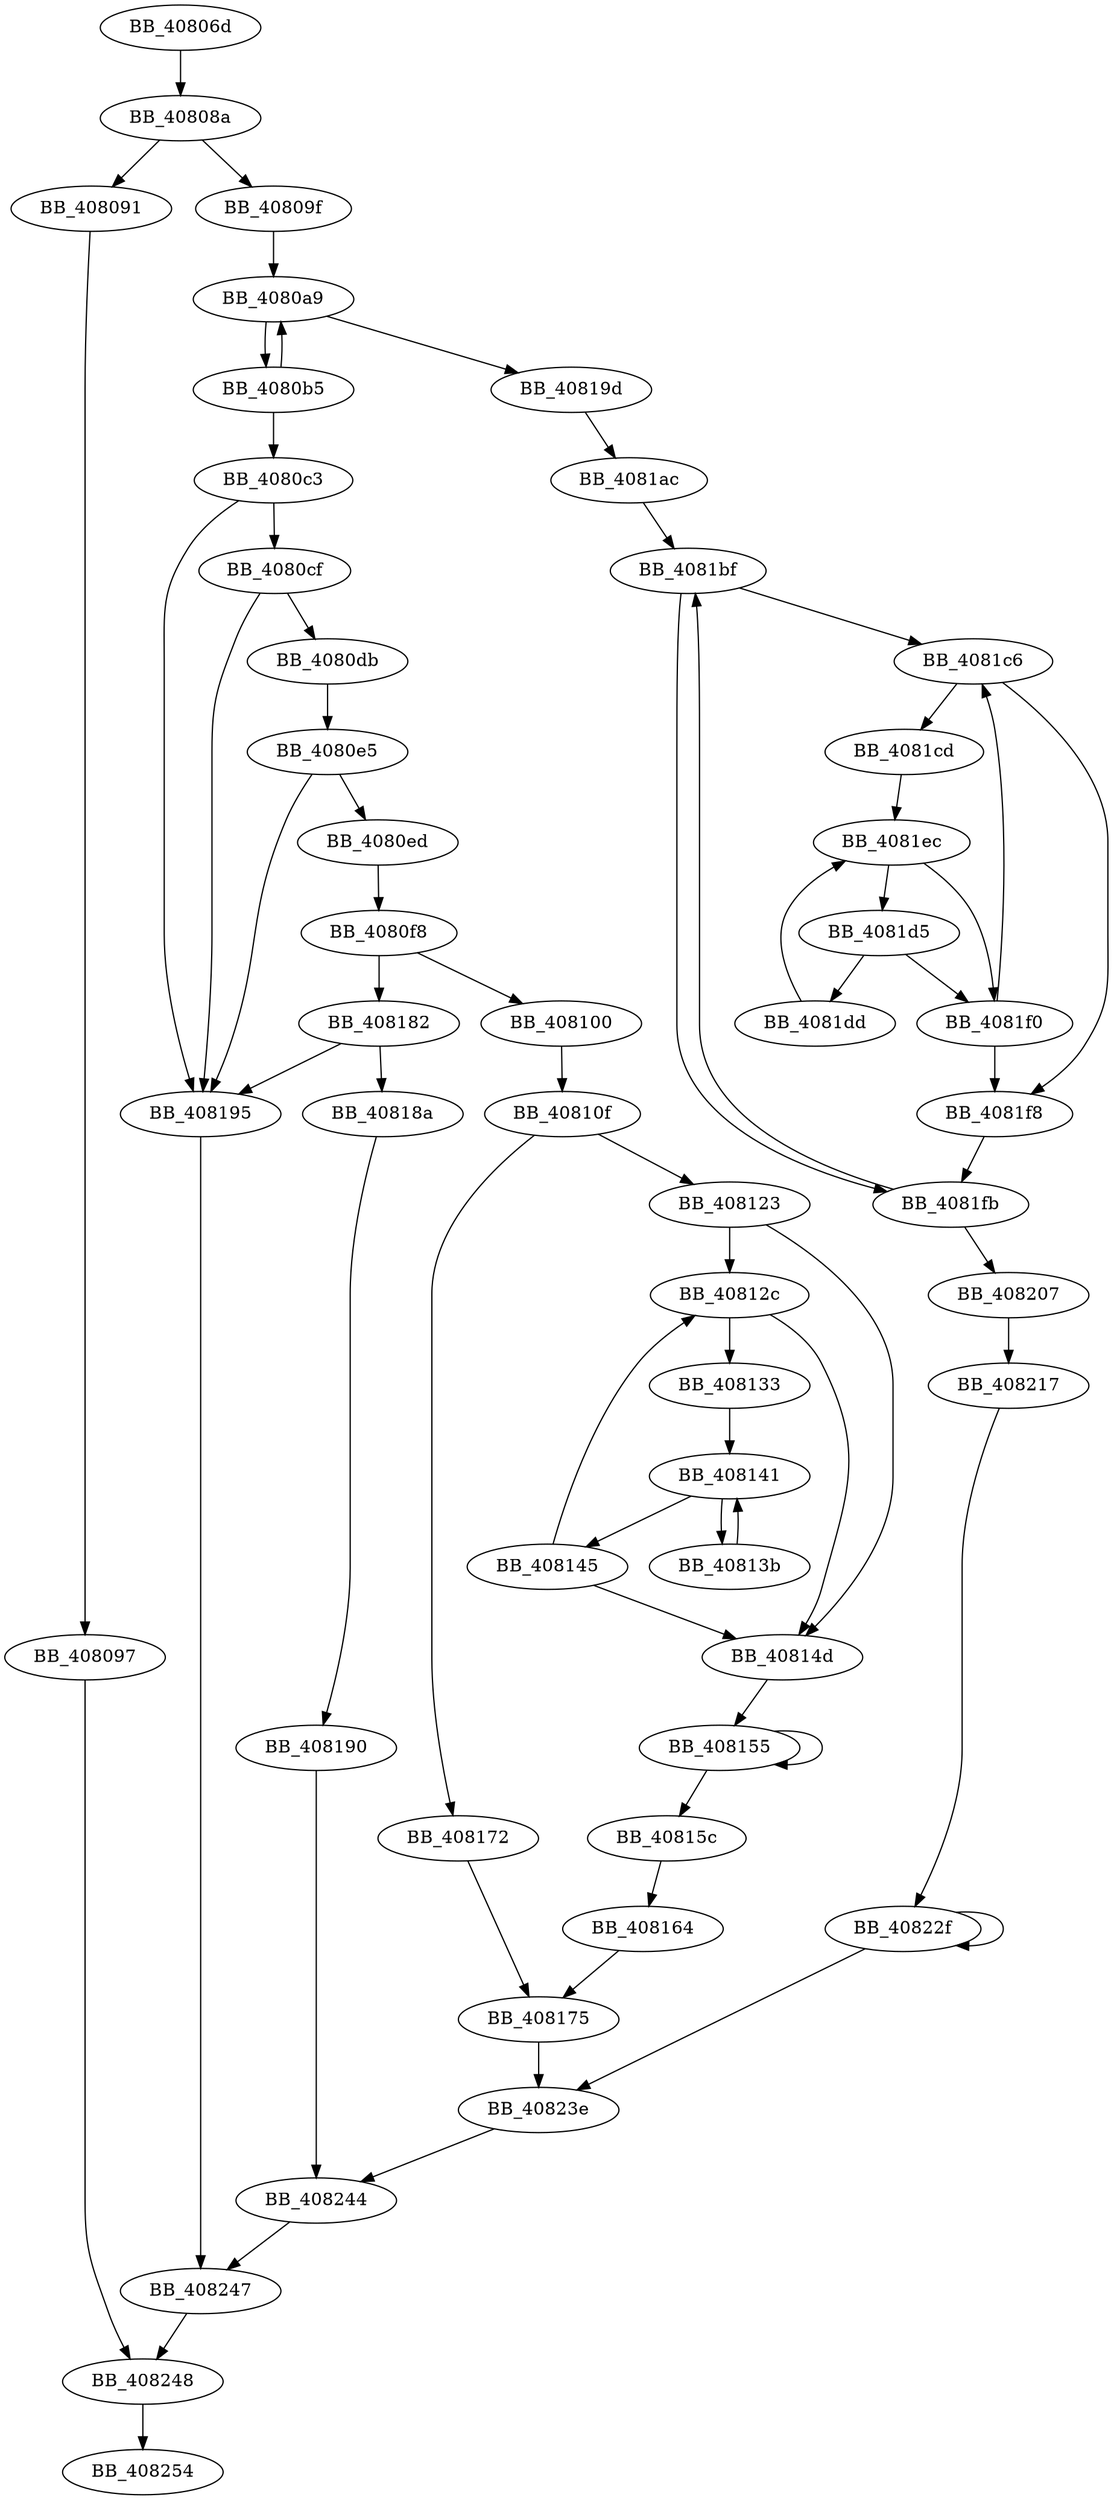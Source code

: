 DiGraph __setmbcp_nolock{
BB_40806d->BB_40808a
BB_40808a->BB_408091
BB_40808a->BB_40809f
BB_408091->BB_408097
BB_408097->BB_408248
BB_40809f->BB_4080a9
BB_4080a9->BB_4080b5
BB_4080a9->BB_40819d
BB_4080b5->BB_4080a9
BB_4080b5->BB_4080c3
BB_4080c3->BB_4080cf
BB_4080c3->BB_408195
BB_4080cf->BB_4080db
BB_4080cf->BB_408195
BB_4080db->BB_4080e5
BB_4080e5->BB_4080ed
BB_4080e5->BB_408195
BB_4080ed->BB_4080f8
BB_4080f8->BB_408100
BB_4080f8->BB_408182
BB_408100->BB_40810f
BB_40810f->BB_408123
BB_40810f->BB_408172
BB_408123->BB_40812c
BB_408123->BB_40814d
BB_40812c->BB_408133
BB_40812c->BB_40814d
BB_408133->BB_408141
BB_40813b->BB_408141
BB_408141->BB_40813b
BB_408141->BB_408145
BB_408145->BB_40812c
BB_408145->BB_40814d
BB_40814d->BB_408155
BB_408155->BB_408155
BB_408155->BB_40815c
BB_40815c->BB_408164
BB_408164->BB_408175
BB_408172->BB_408175
BB_408175->BB_40823e
BB_408182->BB_40818a
BB_408182->BB_408195
BB_40818a->BB_408190
BB_408190->BB_408244
BB_408195->BB_408247
BB_40819d->BB_4081ac
BB_4081ac->BB_4081bf
BB_4081bf->BB_4081c6
BB_4081bf->BB_4081fb
BB_4081c6->BB_4081cd
BB_4081c6->BB_4081f8
BB_4081cd->BB_4081ec
BB_4081d5->BB_4081dd
BB_4081d5->BB_4081f0
BB_4081dd->BB_4081ec
BB_4081ec->BB_4081d5
BB_4081ec->BB_4081f0
BB_4081f0->BB_4081c6
BB_4081f0->BB_4081f8
BB_4081f8->BB_4081fb
BB_4081fb->BB_4081bf
BB_4081fb->BB_408207
BB_408207->BB_408217
BB_408217->BB_40822f
BB_40822f->BB_40822f
BB_40822f->BB_40823e
BB_40823e->BB_408244
BB_408244->BB_408247
BB_408247->BB_408248
BB_408248->BB_408254
}
